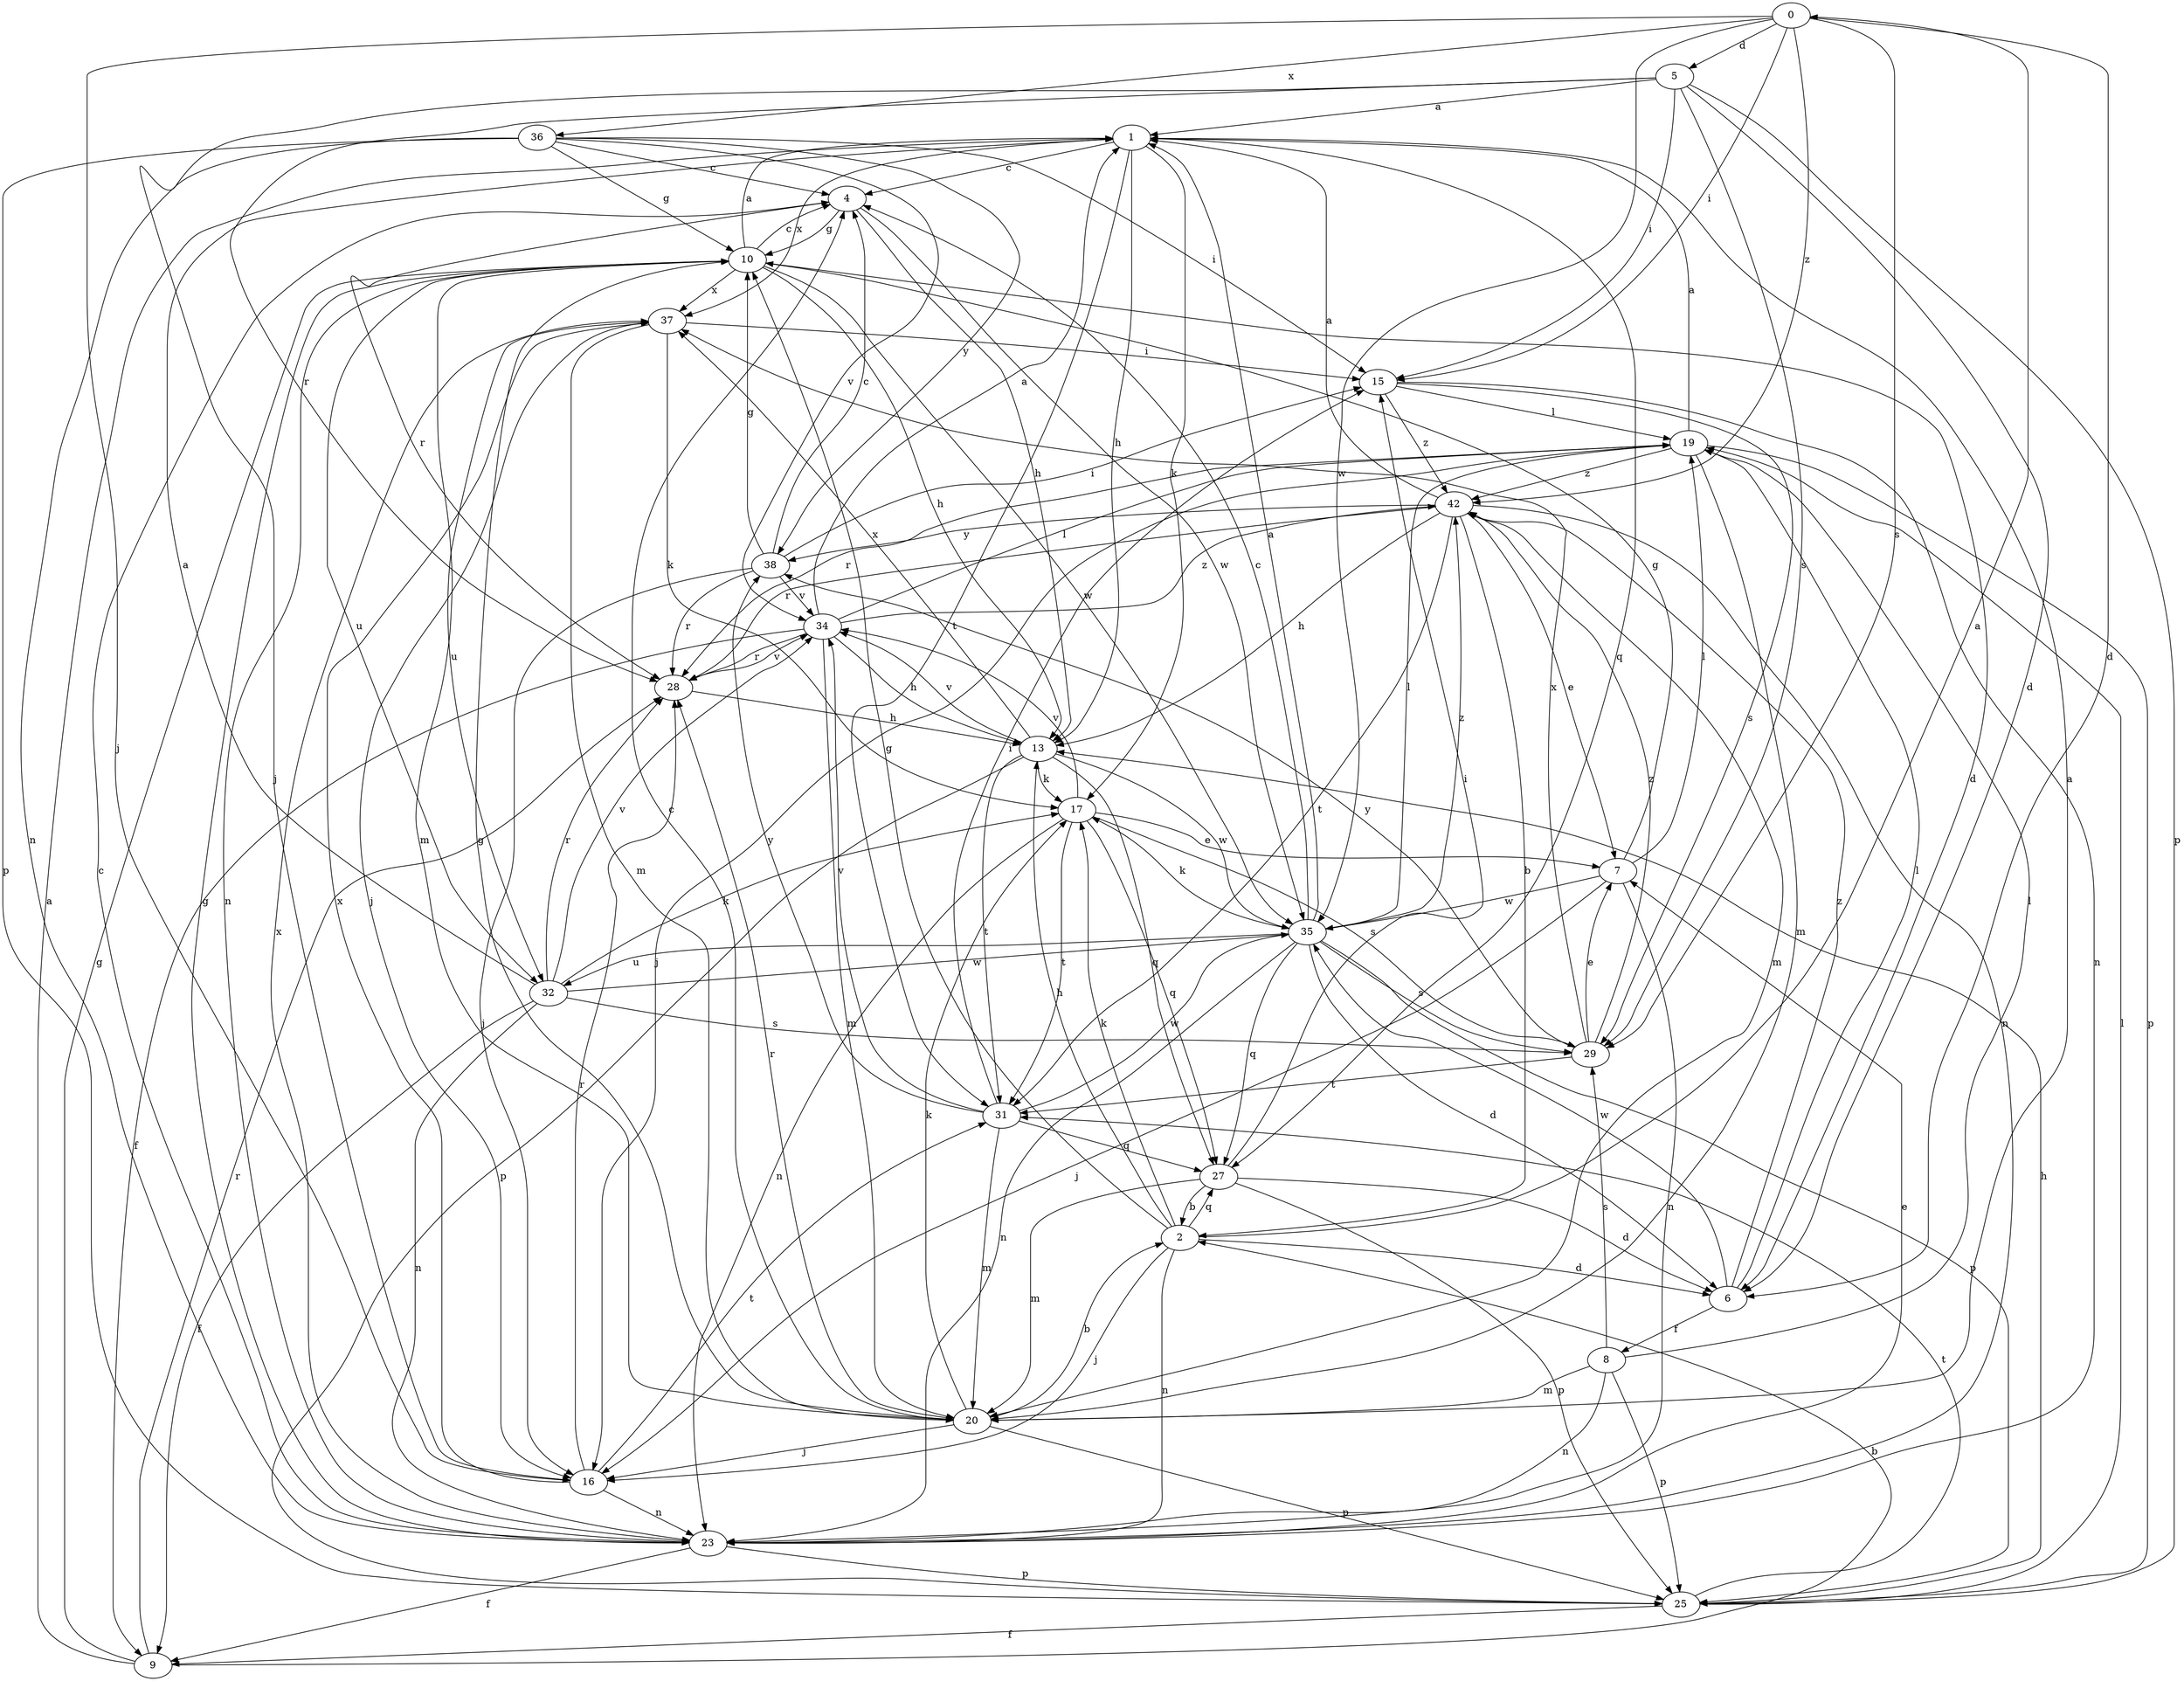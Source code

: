 strict digraph  {
0;
1;
2;
4;
5;
6;
7;
8;
9;
10;
13;
15;
16;
17;
19;
20;
23;
25;
27;
28;
29;
31;
32;
34;
35;
36;
37;
38;
42;
0 -> 5  [label=d];
0 -> 6  [label=d];
0 -> 15  [label=i];
0 -> 16  [label=j];
0 -> 29  [label=s];
0 -> 35  [label=w];
0 -> 36  [label=x];
0 -> 42  [label=z];
1 -> 4  [label=c];
1 -> 13  [label=h];
1 -> 17  [label=k];
1 -> 27  [label=q];
1 -> 31  [label=t];
1 -> 37  [label=x];
2 -> 0  [label=a];
2 -> 6  [label=d];
2 -> 10  [label=g];
2 -> 13  [label=h];
2 -> 16  [label=j];
2 -> 17  [label=k];
2 -> 23  [label=n];
2 -> 27  [label=q];
4 -> 10  [label=g];
4 -> 13  [label=h];
4 -> 28  [label=r];
4 -> 35  [label=w];
5 -> 1  [label=a];
5 -> 6  [label=d];
5 -> 15  [label=i];
5 -> 16  [label=j];
5 -> 25  [label=p];
5 -> 28  [label=r];
5 -> 29  [label=s];
6 -> 8  [label=f];
6 -> 19  [label=l];
6 -> 35  [label=w];
6 -> 42  [label=z];
7 -> 10  [label=g];
7 -> 16  [label=j];
7 -> 19  [label=l];
7 -> 23  [label=n];
7 -> 35  [label=w];
8 -> 19  [label=l];
8 -> 20  [label=m];
8 -> 23  [label=n];
8 -> 25  [label=p];
8 -> 29  [label=s];
9 -> 1  [label=a];
9 -> 2  [label=b];
9 -> 10  [label=g];
9 -> 28  [label=r];
10 -> 1  [label=a];
10 -> 4  [label=c];
10 -> 6  [label=d];
10 -> 13  [label=h];
10 -> 20  [label=m];
10 -> 23  [label=n];
10 -> 32  [label=u];
10 -> 35  [label=w];
10 -> 37  [label=x];
13 -> 17  [label=k];
13 -> 25  [label=p];
13 -> 27  [label=q];
13 -> 31  [label=t];
13 -> 34  [label=v];
13 -> 35  [label=w];
13 -> 37  [label=x];
15 -> 19  [label=l];
15 -> 23  [label=n];
15 -> 29  [label=s];
15 -> 42  [label=z];
16 -> 23  [label=n];
16 -> 28  [label=r];
16 -> 31  [label=t];
16 -> 37  [label=x];
17 -> 7  [label=e];
17 -> 23  [label=n];
17 -> 27  [label=q];
17 -> 29  [label=s];
17 -> 31  [label=t];
17 -> 34  [label=v];
19 -> 1  [label=a];
19 -> 16  [label=j];
19 -> 20  [label=m];
19 -> 25  [label=p];
19 -> 28  [label=r];
19 -> 42  [label=z];
20 -> 1  [label=a];
20 -> 2  [label=b];
20 -> 4  [label=c];
20 -> 10  [label=g];
20 -> 16  [label=j];
20 -> 17  [label=k];
20 -> 25  [label=p];
20 -> 28  [label=r];
23 -> 4  [label=c];
23 -> 7  [label=e];
23 -> 9  [label=f];
23 -> 10  [label=g];
23 -> 25  [label=p];
23 -> 37  [label=x];
25 -> 9  [label=f];
25 -> 13  [label=h];
25 -> 19  [label=l];
25 -> 31  [label=t];
27 -> 2  [label=b];
27 -> 6  [label=d];
27 -> 15  [label=i];
27 -> 20  [label=m];
27 -> 25  [label=p];
28 -> 13  [label=h];
28 -> 34  [label=v];
29 -> 7  [label=e];
29 -> 31  [label=t];
29 -> 37  [label=x];
29 -> 38  [label=y];
29 -> 42  [label=z];
31 -> 15  [label=i];
31 -> 20  [label=m];
31 -> 27  [label=q];
31 -> 34  [label=v];
31 -> 35  [label=w];
31 -> 38  [label=y];
32 -> 1  [label=a];
32 -> 9  [label=f];
32 -> 17  [label=k];
32 -> 23  [label=n];
32 -> 28  [label=r];
32 -> 29  [label=s];
32 -> 34  [label=v];
32 -> 35  [label=w];
34 -> 1  [label=a];
34 -> 9  [label=f];
34 -> 13  [label=h];
34 -> 19  [label=l];
34 -> 20  [label=m];
34 -> 28  [label=r];
34 -> 42  [label=z];
35 -> 1  [label=a];
35 -> 4  [label=c];
35 -> 6  [label=d];
35 -> 17  [label=k];
35 -> 19  [label=l];
35 -> 23  [label=n];
35 -> 25  [label=p];
35 -> 27  [label=q];
35 -> 29  [label=s];
35 -> 32  [label=u];
35 -> 42  [label=z];
36 -> 4  [label=c];
36 -> 10  [label=g];
36 -> 15  [label=i];
36 -> 23  [label=n];
36 -> 25  [label=p];
36 -> 34  [label=v];
36 -> 38  [label=y];
37 -> 15  [label=i];
37 -> 16  [label=j];
37 -> 17  [label=k];
37 -> 20  [label=m];
37 -> 32  [label=u];
38 -> 4  [label=c];
38 -> 10  [label=g];
38 -> 15  [label=i];
38 -> 16  [label=j];
38 -> 28  [label=r];
38 -> 34  [label=v];
42 -> 1  [label=a];
42 -> 2  [label=b];
42 -> 7  [label=e];
42 -> 13  [label=h];
42 -> 20  [label=m];
42 -> 23  [label=n];
42 -> 28  [label=r];
42 -> 31  [label=t];
42 -> 38  [label=y];
}
